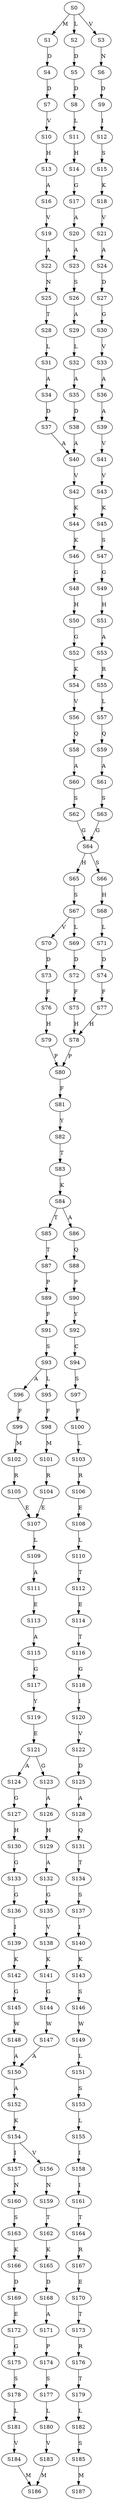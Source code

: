 strict digraph  {
	S0 -> S1 [ label = M ];
	S0 -> S2 [ label = L ];
	S0 -> S3 [ label = V ];
	S1 -> S4 [ label = D ];
	S2 -> S5 [ label = D ];
	S3 -> S6 [ label = N ];
	S4 -> S7 [ label = D ];
	S5 -> S8 [ label = D ];
	S6 -> S9 [ label = D ];
	S7 -> S10 [ label = V ];
	S8 -> S11 [ label = L ];
	S9 -> S12 [ label = I ];
	S10 -> S13 [ label = H ];
	S11 -> S14 [ label = H ];
	S12 -> S15 [ label = S ];
	S13 -> S16 [ label = A ];
	S14 -> S17 [ label = G ];
	S15 -> S18 [ label = K ];
	S16 -> S19 [ label = V ];
	S17 -> S20 [ label = A ];
	S18 -> S21 [ label = V ];
	S19 -> S22 [ label = A ];
	S20 -> S23 [ label = A ];
	S21 -> S24 [ label = A ];
	S22 -> S25 [ label = N ];
	S23 -> S26 [ label = S ];
	S24 -> S27 [ label = D ];
	S25 -> S28 [ label = T ];
	S26 -> S29 [ label = A ];
	S27 -> S30 [ label = G ];
	S28 -> S31 [ label = L ];
	S29 -> S32 [ label = L ];
	S30 -> S33 [ label = V ];
	S31 -> S34 [ label = A ];
	S32 -> S35 [ label = A ];
	S33 -> S36 [ label = A ];
	S34 -> S37 [ label = D ];
	S35 -> S38 [ label = D ];
	S36 -> S39 [ label = A ];
	S37 -> S40 [ label = A ];
	S38 -> S40 [ label = A ];
	S39 -> S41 [ label = V ];
	S40 -> S42 [ label = V ];
	S41 -> S43 [ label = V ];
	S42 -> S44 [ label = K ];
	S43 -> S45 [ label = K ];
	S44 -> S46 [ label = K ];
	S45 -> S47 [ label = S ];
	S46 -> S48 [ label = G ];
	S47 -> S49 [ label = G ];
	S48 -> S50 [ label = H ];
	S49 -> S51 [ label = H ];
	S50 -> S52 [ label = G ];
	S51 -> S53 [ label = A ];
	S52 -> S54 [ label = K ];
	S53 -> S55 [ label = R ];
	S54 -> S56 [ label = V ];
	S55 -> S57 [ label = L ];
	S56 -> S58 [ label = Q ];
	S57 -> S59 [ label = Q ];
	S58 -> S60 [ label = A ];
	S59 -> S61 [ label = A ];
	S60 -> S62 [ label = S ];
	S61 -> S63 [ label = S ];
	S62 -> S64 [ label = G ];
	S63 -> S64 [ label = G ];
	S64 -> S65 [ label = H ];
	S64 -> S66 [ label = S ];
	S65 -> S67 [ label = S ];
	S66 -> S68 [ label = H ];
	S67 -> S69 [ label = L ];
	S67 -> S70 [ label = V ];
	S68 -> S71 [ label = L ];
	S69 -> S72 [ label = D ];
	S70 -> S73 [ label = D ];
	S71 -> S74 [ label = D ];
	S72 -> S75 [ label = F ];
	S73 -> S76 [ label = F ];
	S74 -> S77 [ label = F ];
	S75 -> S78 [ label = H ];
	S76 -> S79 [ label = H ];
	S77 -> S78 [ label = H ];
	S78 -> S80 [ label = P ];
	S79 -> S80 [ label = P ];
	S80 -> S81 [ label = F ];
	S81 -> S82 [ label = Y ];
	S82 -> S83 [ label = T ];
	S83 -> S84 [ label = K ];
	S84 -> S85 [ label = T ];
	S84 -> S86 [ label = A ];
	S85 -> S87 [ label = T ];
	S86 -> S88 [ label = Q ];
	S87 -> S89 [ label = P ];
	S88 -> S90 [ label = P ];
	S89 -> S91 [ label = F ];
	S90 -> S92 [ label = Y ];
	S91 -> S93 [ label = S ];
	S92 -> S94 [ label = C ];
	S93 -> S95 [ label = L ];
	S93 -> S96 [ label = A ];
	S94 -> S97 [ label = S ];
	S95 -> S98 [ label = F ];
	S96 -> S99 [ label = F ];
	S97 -> S100 [ label = F ];
	S98 -> S101 [ label = M ];
	S99 -> S102 [ label = M ];
	S100 -> S103 [ label = L ];
	S101 -> S104 [ label = R ];
	S102 -> S105 [ label = R ];
	S103 -> S106 [ label = R ];
	S104 -> S107 [ label = E ];
	S105 -> S107 [ label = E ];
	S106 -> S108 [ label = E ];
	S107 -> S109 [ label = L ];
	S108 -> S110 [ label = L ];
	S109 -> S111 [ label = A ];
	S110 -> S112 [ label = T ];
	S111 -> S113 [ label = E ];
	S112 -> S114 [ label = E ];
	S113 -> S115 [ label = A ];
	S114 -> S116 [ label = T ];
	S115 -> S117 [ label = G ];
	S116 -> S118 [ label = G ];
	S117 -> S119 [ label = Y ];
	S118 -> S120 [ label = I ];
	S119 -> S121 [ label = E ];
	S120 -> S122 [ label = V ];
	S121 -> S123 [ label = G ];
	S121 -> S124 [ label = A ];
	S122 -> S125 [ label = D ];
	S123 -> S126 [ label = A ];
	S124 -> S127 [ label = G ];
	S125 -> S128 [ label = A ];
	S126 -> S129 [ label = H ];
	S127 -> S130 [ label = H ];
	S128 -> S131 [ label = Q ];
	S129 -> S132 [ label = A ];
	S130 -> S133 [ label = G ];
	S131 -> S134 [ label = T ];
	S132 -> S135 [ label = G ];
	S133 -> S136 [ label = G ];
	S134 -> S137 [ label = S ];
	S135 -> S138 [ label = V ];
	S136 -> S139 [ label = I ];
	S137 -> S140 [ label = I ];
	S138 -> S141 [ label = K ];
	S139 -> S142 [ label = K ];
	S140 -> S143 [ label = K ];
	S141 -> S144 [ label = G ];
	S142 -> S145 [ label = G ];
	S143 -> S146 [ label = S ];
	S144 -> S147 [ label = W ];
	S145 -> S148 [ label = W ];
	S146 -> S149 [ label = W ];
	S147 -> S150 [ label = A ];
	S148 -> S150 [ label = A ];
	S149 -> S151 [ label = L ];
	S150 -> S152 [ label = A ];
	S151 -> S153 [ label = S ];
	S152 -> S154 [ label = K ];
	S153 -> S155 [ label = L ];
	S154 -> S156 [ label = V ];
	S154 -> S157 [ label = I ];
	S155 -> S158 [ label = I ];
	S156 -> S159 [ label = N ];
	S157 -> S160 [ label = N ];
	S158 -> S161 [ label = I ];
	S159 -> S162 [ label = T ];
	S160 -> S163 [ label = S ];
	S161 -> S164 [ label = T ];
	S162 -> S165 [ label = K ];
	S163 -> S166 [ label = K ];
	S164 -> S167 [ label = R ];
	S165 -> S168 [ label = D ];
	S166 -> S169 [ label = D ];
	S167 -> S170 [ label = E ];
	S168 -> S171 [ label = A ];
	S169 -> S172 [ label = E ];
	S170 -> S173 [ label = T ];
	S171 -> S174 [ label = P ];
	S172 -> S175 [ label = G ];
	S173 -> S176 [ label = R ];
	S174 -> S177 [ label = S ];
	S175 -> S178 [ label = S ];
	S176 -> S179 [ label = T ];
	S177 -> S180 [ label = L ];
	S178 -> S181 [ label = L ];
	S179 -> S182 [ label = L ];
	S180 -> S183 [ label = V ];
	S181 -> S184 [ label = V ];
	S182 -> S185 [ label = S ];
	S183 -> S186 [ label = M ];
	S184 -> S186 [ label = M ];
	S185 -> S187 [ label = M ];
}
